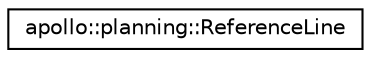 digraph "Graphical Class Hierarchy"
{
  edge [fontname="Helvetica",fontsize="10",labelfontname="Helvetica",labelfontsize="10"];
  node [fontname="Helvetica",fontsize="10",shape=record];
  rankdir="LR";
  Node1 [label="apollo::planning::ReferenceLine",height=0.2,width=0.4,color="black", fillcolor="white", style="filled",URL="$classapollo_1_1planning_1_1ReferenceLine.html"];
}
